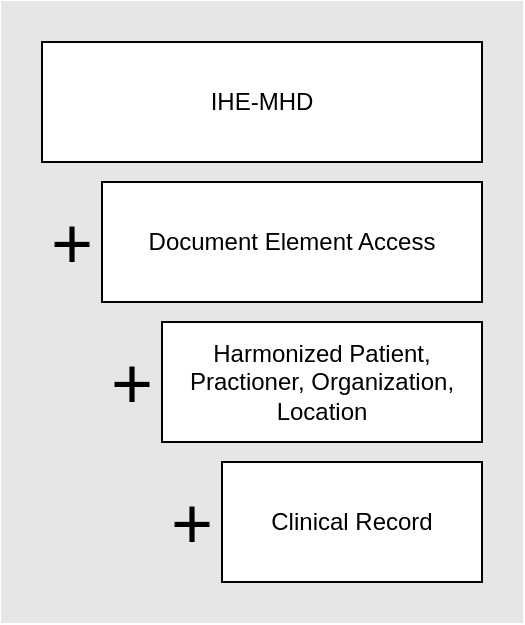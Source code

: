 <mxfile>
    <diagram id="nnz16Zz9q4wlDD-Q-UCL" name="Page-1">
        <mxGraphModel dx="1348" dy="779" grid="1" gridSize="10" guides="1" tooltips="1" connect="1" arrows="1" fold="1" page="1" pageScale="1" pageWidth="850" pageHeight="1100" math="0" shadow="0">
            <root>
                <mxCell id="0"/>
                <mxCell id="1" parent="0"/>
                <mxCell id="10" value="" style="whiteSpace=wrap;html=1;fillColor=#E6E6E6;strokeColor=#E6E6E6;" vertex="1" parent="1">
                    <mxGeometry x="20" y="20" width="260" height="310" as="geometry"/>
                </mxCell>
                <mxCell id="2" value="IHE-MHD" style="whiteSpace=wrap;html=1;" parent="1" vertex="1">
                    <mxGeometry x="40" y="40" width="220" height="60" as="geometry"/>
                </mxCell>
                <mxCell id="4" value="Document Element Access" style="whiteSpace=wrap;html=1;" parent="1" vertex="1">
                    <mxGeometry x="70" y="110" width="190" height="60" as="geometry"/>
                </mxCell>
                <mxCell id="5" value="&lt;font style=&quot;font-size: 36px;&quot;&gt;+&lt;/font&gt;" style="text;strokeColor=none;align=center;fillColor=none;html=1;verticalAlign=middle;whiteSpace=wrap;rounded=0;" parent="1" vertex="1">
                    <mxGeometry x="40" y="125" width="30" height="30" as="geometry"/>
                </mxCell>
                <mxCell id="6" value="Harmonized Patient, Practioner, Organization, Location" style="whiteSpace=wrap;html=1;" parent="1" vertex="1">
                    <mxGeometry x="100" y="180" width="160" height="60" as="geometry"/>
                </mxCell>
                <mxCell id="7" value="&lt;font style=&quot;font-size: 36px;&quot;&gt;+&lt;/font&gt;" style="text;strokeColor=none;align=center;fillColor=none;html=1;verticalAlign=middle;whiteSpace=wrap;rounded=0;" parent="1" vertex="1">
                    <mxGeometry x="70" y="195" width="30" height="30" as="geometry"/>
                </mxCell>
                <mxCell id="8" value="Clinical Record" style="whiteSpace=wrap;html=1;" parent="1" vertex="1">
                    <mxGeometry x="130" y="250" width="130" height="60" as="geometry"/>
                </mxCell>
                <mxCell id="9" value="&lt;font style=&quot;font-size: 36px;&quot;&gt;+&lt;/font&gt;" style="text;strokeColor=none;align=center;fillColor=none;html=1;verticalAlign=middle;whiteSpace=wrap;rounded=0;" parent="1" vertex="1">
                    <mxGeometry x="100" y="265" width="30" height="30" as="geometry"/>
                </mxCell>
            </root>
        </mxGraphModel>
    </diagram>
</mxfile>